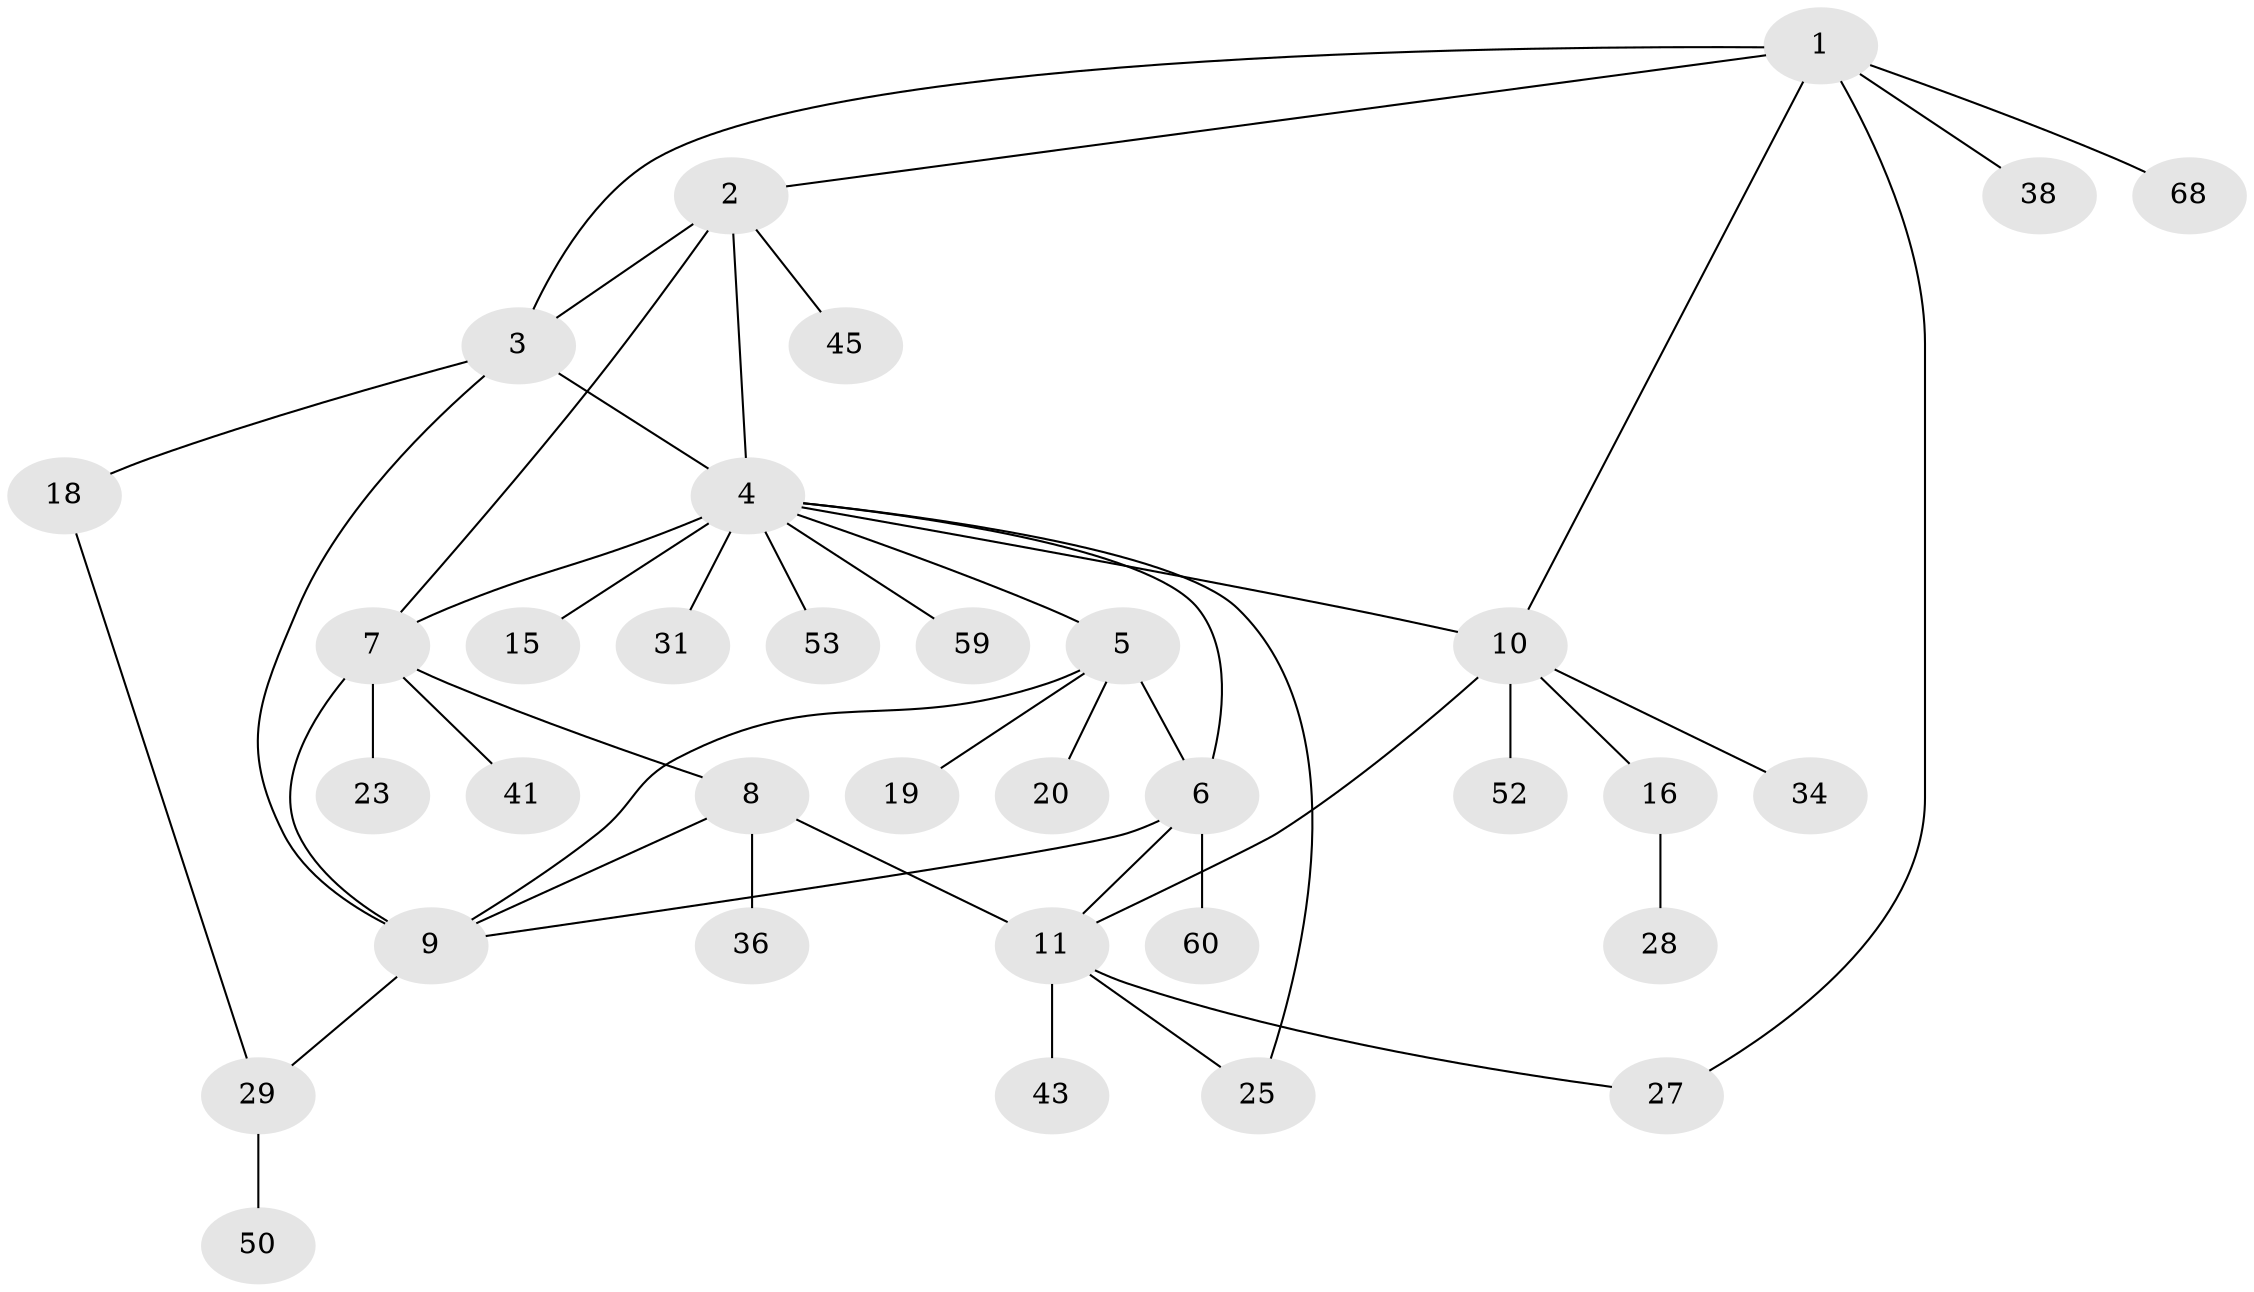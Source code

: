 // original degree distribution, {6: 0.04411764705882353, 5: 0.08823529411764706, 12: 0.014705882352941176, 4: 0.058823529411764705, 7: 0.029411764705882353, 8: 0.014705882352941176, 2: 0.22058823529411764, 3: 0.029411764705882353, 1: 0.5}
// Generated by graph-tools (version 1.1) at 2025/15/03/09/25 04:15:55]
// undirected, 34 vertices, 47 edges
graph export_dot {
graph [start="1"]
  node [color=gray90,style=filled];
  1;
  2;
  3;
  4 [super="+13"];
  5 [super="+22"];
  6;
  7 [super="+67+65+57+24+35+32+42+17"];
  8 [super="+58"];
  9;
  10 [super="+12"];
  11 [super="+40"];
  15 [super="+63+21"];
  16;
  18 [super="+61"];
  19;
  20 [super="+48"];
  23;
  25 [super="+26"];
  27;
  28;
  29 [super="+30+55+37"];
  31;
  34;
  36;
  38;
  41;
  43;
  45;
  50;
  52;
  53;
  59;
  60;
  68;
  1 -- 2;
  1 -- 3;
  1 -- 27;
  1 -- 38;
  1 -- 68;
  1 -- 10;
  2 -- 3;
  2 -- 4;
  2 -- 45;
  2 -- 7;
  3 -- 9;
  3 -- 18;
  3 -- 4;
  4 -- 5;
  4 -- 6;
  4 -- 59;
  4 -- 15 [weight=3];
  4 -- 7;
  4 -- 10;
  4 -- 53;
  4 -- 25;
  4 -- 31;
  5 -- 6;
  5 -- 19;
  5 -- 20;
  5 -- 9;
  6 -- 9;
  6 -- 11;
  6 -- 60;
  7 -- 8;
  7 -- 9;
  7 -- 41;
  7 -- 23;
  8 -- 9;
  8 -- 11;
  8 -- 36;
  9 -- 29;
  10 -- 11 [weight=2];
  10 -- 16;
  10 -- 52;
  10 -- 34;
  11 -- 27;
  11 -- 25;
  11 -- 43;
  16 -- 28;
  18 -- 29;
  29 -- 50;
}
